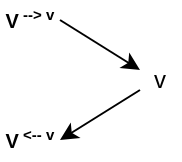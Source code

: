 <mxfile version="21.4.0">
  <diagram name="Seite-1" id="1lOM7LZerqZPnMOpxiHa">
    <mxGraphModel dx="391" dy="261" grid="1" gridSize="10" guides="1" tooltips="1" connect="1" arrows="1" fold="1" page="1" pageScale="1" pageWidth="827" pageHeight="1169" math="0" shadow="0">
      <root>
        <mxCell id="0" />
        <mxCell id="1" parent="0" />
        <mxCell id="uNqrZ6btCF_Ytb-3M43g-7" value="" style="endArrow=classic;html=1;rounded=0;startArrow=none;startFill=0;endFill=1;exitX=1;exitY=0.5;exitDx=0;exitDy=0;entryX=0;entryY=0.25;entryDx=0;entryDy=0;" edge="1" parent="1" source="uNqrZ6btCF_Ytb-3M43g-9" target="uNqrZ6btCF_Ytb-3M43g-8">
          <mxGeometry width="50" height="50" relative="1" as="geometry">
            <mxPoint x="209.83" y="190.0" as="sourcePoint" />
            <mxPoint x="209.83" y="239.83" as="targetPoint" />
          </mxGeometry>
        </mxCell>
        <mxCell id="uNqrZ6btCF_Ytb-3M43g-8" value="v" style="text;strokeColor=none;align=center;fillColor=none;html=1;verticalAlign=middle;whiteSpace=wrap;rounded=0;" vertex="1" parent="1">
          <mxGeometry x="200" y="230" width="20" height="20" as="geometry" />
        </mxCell>
        <mxCell id="uNqrZ6btCF_Ytb-3M43g-9" value="&lt;b&gt;&lt;font size=&quot;1&quot;&gt;V&lt;/font&gt;&lt;span style=&quot;font-size: 9px;&quot;&gt;&lt;sup&gt;&amp;nbsp;--&amp;gt; v&lt;/sup&gt;&lt;/span&gt;&lt;/b&gt;" style="text;strokeColor=none;align=center;fillColor=none;html=1;verticalAlign=middle;whiteSpace=wrap;rounded=0;" vertex="1" parent="1">
          <mxGeometry x="130" y="200" width="30" height="20" as="geometry" />
        </mxCell>
        <mxCell id="uNqrZ6btCF_Ytb-3M43g-10" value="&lt;b&gt;&lt;font size=&quot;1&quot;&gt;V&lt;/font&gt;&lt;span style=&quot;font-size: 9px;&quot;&gt;&lt;sup&gt;&amp;nbsp;&amp;lt;-- v&lt;/sup&gt;&lt;/span&gt;&lt;/b&gt;" style="text;strokeColor=none;align=center;fillColor=none;html=1;verticalAlign=middle;whiteSpace=wrap;rounded=0;" vertex="1" parent="1">
          <mxGeometry x="130" y="260" width="30" height="20" as="geometry" />
        </mxCell>
        <mxCell id="uNqrZ6btCF_Ytb-3M43g-11" value="" style="endArrow=classic;html=1;rounded=0;startArrow=none;startFill=0;endFill=1;entryX=1;entryY=0.5;entryDx=0;entryDy=0;exitX=0;exitY=0.75;exitDx=0;exitDy=0;" edge="1" parent="1" source="uNqrZ6btCF_Ytb-3M43g-8" target="uNqrZ6btCF_Ytb-3M43g-10">
          <mxGeometry width="50" height="50" relative="1" as="geometry">
            <mxPoint x="200" y="245" as="sourcePoint" />
            <mxPoint x="160" y="245" as="targetPoint" />
          </mxGeometry>
        </mxCell>
      </root>
    </mxGraphModel>
  </diagram>
</mxfile>

